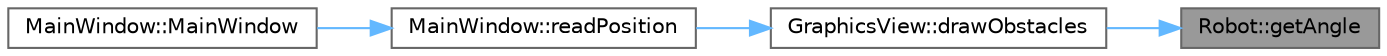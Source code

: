 digraph "Robot::getAngle"
{
 // LATEX_PDF_SIZE
  bgcolor="transparent";
  edge [fontname=Helvetica,fontsize=10,labelfontname=Helvetica,labelfontsize=10];
  node [fontname=Helvetica,fontsize=10,shape=box,height=0.2,width=0.4];
  rankdir="RL";
  Node1 [id="Node000001",label="Robot::getAngle",height=0.2,width=0.4,color="gray40", fillcolor="grey60", style="filled", fontcolor="black",tooltip="Get the robot's angle."];
  Node1 -> Node2 [id="edge1_Node000001_Node000002",dir="back",color="steelblue1",style="solid",tooltip=" "];
  Node2 [id="Node000002",label="GraphicsView::drawObstacles",height=0.2,width=0.4,color="grey40", fillcolor="white", style="filled",URL="$class_graphics_view.html#ab8ae963cd79dd189e2a7203219f11d66",tooltip="Draws obstacles based on the robot's position and distance to the obstacle."];
  Node2 -> Node3 [id="edge2_Node000002_Node000003",dir="back",color="steelblue1",style="solid",tooltip=" "];
  Node3 [id="Node000003",label="MainWindow::readPosition",height=0.2,width=0.4,color="grey40", fillcolor="white", style="filled",URL="$class_main_window.html#acc73261b933efca1566bc35b23b2a78e",tooltip="Reads the current position of the robot."];
  Node3 -> Node4 [id="edge3_Node000003_Node000004",dir="back",color="steelblue1",style="solid",tooltip=" "];
  Node4 [id="Node000004",label="MainWindow::MainWindow",height=0.2,width=0.4,color="grey40", fillcolor="white", style="filled",URL="$class_main_window.html#a996c5a2b6f77944776856f08ec30858d",tooltip="Construct a new MainWindow object."];
}
